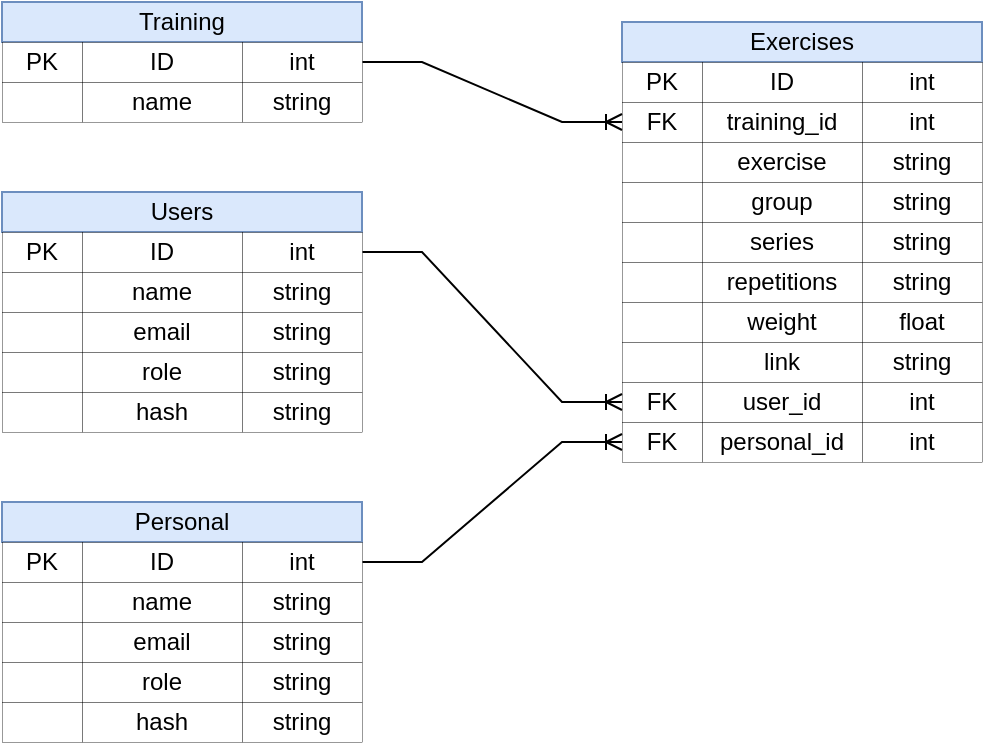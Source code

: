 <mxfile version="21.1.5" type="google">
  <diagram name="Página-1" id="XwKMnSegxOBEOdOsmYez">
    <mxGraphModel grid="1" page="1" gridSize="10" guides="1" tooltips="1" connect="1" arrows="1" fold="1" pageScale="1" pageWidth="827" pageHeight="1169" math="0" shadow="0">
      <root>
        <mxCell id="0" />
        <mxCell id="1" parent="0" />
        <mxCell id="dcb48vtWQPddEjnmjEV9-44" value="Exercises" style="rounded=0;whiteSpace=wrap;html=1;fillColor=#dae8fc;strokeColor=#6c8ebf;" vertex="1" parent="1">
          <mxGeometry x="570" y="440" width="180" height="20" as="geometry" />
        </mxCell>
        <mxCell id="dcb48vtWQPddEjnmjEV9-45" value="PK" style="rounded=0;whiteSpace=wrap;html=1;strokeWidth=0.2;" vertex="1" parent="1">
          <mxGeometry x="570" y="460" width="40" height="20" as="geometry" />
        </mxCell>
        <mxCell id="dcb48vtWQPddEjnmjEV9-46" value="ID" style="rounded=0;whiteSpace=wrap;html=1;strokeWidth=0.2;" vertex="1" parent="1">
          <mxGeometry x="610" y="460" width="80" height="20" as="geometry" />
        </mxCell>
        <mxCell id="dcb48vtWQPddEjnmjEV9-47" value="int" style="rounded=0;whiteSpace=wrap;html=1;strokeWidth=0.2;" vertex="1" parent="1">
          <mxGeometry x="690" y="460" width="60" height="20" as="geometry" />
        </mxCell>
        <mxCell id="dcb48vtWQPddEjnmjEV9-48" value="FK" style="rounded=0;whiteSpace=wrap;html=1;strokeWidth=0.2;" vertex="1" parent="1">
          <mxGeometry x="570" y="480" width="40" height="20" as="geometry" />
        </mxCell>
        <mxCell id="dcb48vtWQPddEjnmjEV9-49" value="training_id" style="rounded=0;whiteSpace=wrap;html=1;strokeWidth=0.2;" vertex="1" parent="1">
          <mxGeometry x="610" y="480" width="80" height="20" as="geometry" />
        </mxCell>
        <mxCell id="dcb48vtWQPddEjnmjEV9-50" value="int" style="rounded=0;whiteSpace=wrap;html=1;strokeWidth=0.2;" vertex="1" parent="1">
          <mxGeometry x="690" y="480" width="60" height="20" as="geometry" />
        </mxCell>
        <mxCell id="dcb48vtWQPddEjnmjEV9-51" value="" style="rounded=0;whiteSpace=wrap;html=1;strokeWidth=0.2;" vertex="1" parent="1">
          <mxGeometry x="570" y="500" width="40" height="20" as="geometry" />
        </mxCell>
        <mxCell id="dcb48vtWQPddEjnmjEV9-52" value="exercise" style="rounded=0;whiteSpace=wrap;html=1;strokeWidth=0.2;" vertex="1" parent="1">
          <mxGeometry x="610" y="500" width="80" height="20" as="geometry" />
        </mxCell>
        <mxCell id="dcb48vtWQPddEjnmjEV9-53" value="string" style="rounded=0;whiteSpace=wrap;html=1;strokeWidth=0.2;" vertex="1" parent="1">
          <mxGeometry x="690" y="500" width="60" height="20" as="geometry" />
        </mxCell>
        <mxCell id="dcb48vtWQPddEjnmjEV9-54" value="" style="rounded=0;whiteSpace=wrap;html=1;strokeWidth=0.2;" vertex="1" parent="1">
          <mxGeometry x="570" y="520" width="40" height="20" as="geometry" />
        </mxCell>
        <mxCell id="dcb48vtWQPddEjnmjEV9-55" value="group" style="rounded=0;whiteSpace=wrap;html=1;strokeWidth=0.2;" vertex="1" parent="1">
          <mxGeometry x="610" y="520" width="80" height="20" as="geometry" />
        </mxCell>
        <mxCell id="dcb48vtWQPddEjnmjEV9-56" value="string" style="rounded=0;whiteSpace=wrap;html=1;strokeWidth=0.2;" vertex="1" parent="1">
          <mxGeometry x="690" y="520" width="60" height="20" as="geometry" />
        </mxCell>
        <mxCell id="dcb48vtWQPddEjnmjEV9-57" value="" style="rounded=0;whiteSpace=wrap;html=1;strokeWidth=0.2;" vertex="1" parent="1">
          <mxGeometry x="570" y="540" width="40" height="20" as="geometry" />
        </mxCell>
        <mxCell id="dcb48vtWQPddEjnmjEV9-58" value="series" style="rounded=0;whiteSpace=wrap;html=1;strokeWidth=0.2;" vertex="1" parent="1">
          <mxGeometry x="610" y="540" width="80" height="20" as="geometry" />
        </mxCell>
        <mxCell id="dcb48vtWQPddEjnmjEV9-59" value="string" style="rounded=0;whiteSpace=wrap;html=1;strokeWidth=0.2;" vertex="1" parent="1">
          <mxGeometry x="690" y="540" width="60" height="20" as="geometry" />
        </mxCell>
        <mxCell id="dcb48vtWQPddEjnmjEV9-60" value="" style="rounded=0;whiteSpace=wrap;html=1;strokeWidth=0.2;" vertex="1" parent="1">
          <mxGeometry x="570" y="560" width="40" height="20" as="geometry" />
        </mxCell>
        <mxCell id="dcb48vtWQPddEjnmjEV9-61" value="repetitions" style="rounded=0;whiteSpace=wrap;html=1;strokeWidth=0.2;" vertex="1" parent="1">
          <mxGeometry x="610" y="560" width="80" height="20" as="geometry" />
        </mxCell>
        <mxCell id="dcb48vtWQPddEjnmjEV9-62" value="string" style="rounded=0;whiteSpace=wrap;html=1;strokeWidth=0.2;" vertex="1" parent="1">
          <mxGeometry x="690" y="560" width="60" height="20" as="geometry" />
        </mxCell>
        <mxCell id="dcb48vtWQPddEjnmjEV9-63" value="" style="rounded=0;whiteSpace=wrap;html=1;strokeWidth=0.2;" vertex="1" parent="1">
          <mxGeometry x="570" y="580" width="40" height="20" as="geometry" />
        </mxCell>
        <mxCell id="dcb48vtWQPddEjnmjEV9-64" value="weight" style="rounded=0;whiteSpace=wrap;html=1;strokeWidth=0.2;" vertex="1" parent="1">
          <mxGeometry x="610" y="580" width="80" height="20" as="geometry" />
        </mxCell>
        <mxCell id="dcb48vtWQPddEjnmjEV9-65" value="float" style="rounded=0;whiteSpace=wrap;html=1;strokeWidth=0.2;" vertex="1" parent="1">
          <mxGeometry x="690" y="580" width="60" height="20" as="geometry" />
        </mxCell>
        <mxCell id="dcb48vtWQPddEjnmjEV9-66" value="" style="rounded=0;whiteSpace=wrap;html=1;strokeWidth=0.2;" vertex="1" parent="1">
          <mxGeometry x="570" y="600" width="40" height="20" as="geometry" />
        </mxCell>
        <mxCell id="dcb48vtWQPddEjnmjEV9-67" value="link" style="rounded=0;whiteSpace=wrap;html=1;strokeWidth=0.2;" vertex="1" parent="1">
          <mxGeometry x="610" y="600" width="80" height="20" as="geometry" />
        </mxCell>
        <mxCell id="dcb48vtWQPddEjnmjEV9-68" value="string" style="rounded=0;whiteSpace=wrap;html=1;strokeWidth=0.2;" vertex="1" parent="1">
          <mxGeometry x="690" y="600" width="60" height="20" as="geometry" />
        </mxCell>
        <mxCell id="dcb48vtWQPddEjnmjEV9-69" value="FK" style="rounded=0;whiteSpace=wrap;html=1;strokeWidth=0.2;" vertex="1" parent="1">
          <mxGeometry x="570" y="620" width="40" height="20" as="geometry" />
        </mxCell>
        <mxCell id="dcb48vtWQPddEjnmjEV9-70" value="user_id" style="rounded=0;whiteSpace=wrap;html=1;strokeWidth=0.2;" vertex="1" parent="1">
          <mxGeometry x="610" y="620" width="80" height="20" as="geometry" />
        </mxCell>
        <mxCell id="dcb48vtWQPddEjnmjEV9-71" value="int" style="rounded=0;whiteSpace=wrap;html=1;strokeWidth=0.2;" vertex="1" parent="1">
          <mxGeometry x="690" y="620" width="60" height="20" as="geometry" />
        </mxCell>
        <mxCell id="dcb48vtWQPddEjnmjEV9-72" value="FK" style="rounded=0;whiteSpace=wrap;html=1;strokeWidth=0.2;" vertex="1" parent="1">
          <mxGeometry x="570" y="640" width="40" height="20" as="geometry" />
        </mxCell>
        <mxCell id="dcb48vtWQPddEjnmjEV9-73" value="personal_id" style="rounded=0;whiteSpace=wrap;html=1;strokeWidth=0.2;" vertex="1" parent="1">
          <mxGeometry x="610" y="640" width="80" height="20" as="geometry" />
        </mxCell>
        <mxCell id="dcb48vtWQPddEjnmjEV9-74" value="int" style="rounded=0;whiteSpace=wrap;html=1;strokeWidth=0.2;" vertex="1" parent="1">
          <mxGeometry x="690" y="640" width="60" height="20" as="geometry" />
        </mxCell>
        <mxCell id="dcb48vtWQPddEjnmjEV9-88" value="" style="edgeStyle=entityRelationEdgeStyle;fontSize=12;html=1;endArrow=ERoneToMany;rounded=0;exitX=1;exitY=0.5;exitDx=0;exitDy=0;entryX=0;entryY=0.5;entryDx=0;entryDy=0;" edge="1" parent="1" source="dcb48vtWQPddEjnmjEV9-14" target="dcb48vtWQPddEjnmjEV9-69">
          <mxGeometry width="100" height="100" relative="1" as="geometry">
            <mxPoint x="330" y="740" as="sourcePoint" />
            <mxPoint x="430" y="640" as="targetPoint" />
          </mxGeometry>
        </mxCell>
        <mxCell id="dcb48vtWQPddEjnmjEV9-90" value="" style="edgeStyle=entityRelationEdgeStyle;fontSize=12;html=1;endArrow=ERoneToMany;rounded=0;entryX=0;entryY=0.5;entryDx=0;entryDy=0;exitX=1;exitY=0.5;exitDx=0;exitDy=0;" edge="1" parent="1" source="dcb48vtWQPddEjnmjEV9-31" target="dcb48vtWQPddEjnmjEV9-72">
          <mxGeometry width="100" height="100" relative="1" as="geometry">
            <mxPoint x="550" y="510" as="sourcePoint" />
            <mxPoint x="650" y="410" as="targetPoint" />
          </mxGeometry>
        </mxCell>
        <mxCell id="dcb48vtWQPddEjnmjEV9-93" value="" style="edgeStyle=entityRelationEdgeStyle;fontSize=12;html=1;endArrow=ERoneToMany;rounded=0;entryX=0;entryY=0.5;entryDx=0;entryDy=0;exitX=1;exitY=0.5;exitDx=0;exitDy=0;" edge="1" parent="1" source="dcb48vtWQPddEjnmjEV9-78" target="dcb48vtWQPddEjnmjEV9-48">
          <mxGeometry width="100" height="100" relative="1" as="geometry">
            <mxPoint x="540" y="290" as="sourcePoint" />
            <mxPoint x="640" y="430" as="targetPoint" />
          </mxGeometry>
        </mxCell>
        <mxCell id="dcb48vtWQPddEjnmjEV9-95" value="" style="group" connectable="0" vertex="1" parent="1">
          <mxGeometry x="260" y="680" width="180" height="120" as="geometry" />
        </mxCell>
        <mxCell id="dcb48vtWQPddEjnmjEV9-28" value="Personal" style="rounded=0;whiteSpace=wrap;html=1;fillColor=#dae8fc;strokeColor=#6c8ebf;" vertex="1" parent="dcb48vtWQPddEjnmjEV9-95">
          <mxGeometry width="180" height="20" as="geometry" />
        </mxCell>
        <mxCell id="dcb48vtWQPddEjnmjEV9-29" value="PK" style="rounded=0;whiteSpace=wrap;html=1;strokeWidth=0.2;" vertex="1" parent="dcb48vtWQPddEjnmjEV9-95">
          <mxGeometry y="20" width="40" height="20" as="geometry" />
        </mxCell>
        <mxCell id="dcb48vtWQPddEjnmjEV9-30" value="ID" style="rounded=0;whiteSpace=wrap;html=1;strokeWidth=0.2;" vertex="1" parent="dcb48vtWQPddEjnmjEV9-95">
          <mxGeometry x="40" y="20" width="80" height="20" as="geometry" />
        </mxCell>
        <mxCell id="dcb48vtWQPddEjnmjEV9-31" value="int" style="rounded=0;whiteSpace=wrap;html=1;strokeWidth=0.2;" vertex="1" parent="dcb48vtWQPddEjnmjEV9-95">
          <mxGeometry x="120" y="20" width="60" height="20" as="geometry" />
        </mxCell>
        <mxCell id="dcb48vtWQPddEjnmjEV9-32" value="" style="rounded=0;whiteSpace=wrap;html=1;strokeWidth=0.2;" vertex="1" parent="dcb48vtWQPddEjnmjEV9-95">
          <mxGeometry y="40" width="40" height="20" as="geometry" />
        </mxCell>
        <mxCell id="dcb48vtWQPddEjnmjEV9-33" value="name" style="rounded=0;whiteSpace=wrap;html=1;strokeWidth=0.2;" vertex="1" parent="dcb48vtWQPddEjnmjEV9-95">
          <mxGeometry x="40" y="40" width="80" height="20" as="geometry" />
        </mxCell>
        <mxCell id="dcb48vtWQPddEjnmjEV9-34" value="string" style="rounded=0;whiteSpace=wrap;html=1;strokeWidth=0.2;" vertex="1" parent="dcb48vtWQPddEjnmjEV9-95">
          <mxGeometry x="120" y="40" width="60" height="20" as="geometry" />
        </mxCell>
        <mxCell id="dcb48vtWQPddEjnmjEV9-35" value="" style="rounded=0;whiteSpace=wrap;html=1;strokeWidth=0.2;" vertex="1" parent="dcb48vtWQPddEjnmjEV9-95">
          <mxGeometry y="60" width="40" height="20" as="geometry" />
        </mxCell>
        <mxCell id="dcb48vtWQPddEjnmjEV9-36" value="email" style="rounded=0;whiteSpace=wrap;html=1;strokeWidth=0.2;" vertex="1" parent="dcb48vtWQPddEjnmjEV9-95">
          <mxGeometry x="40" y="60" width="80" height="20" as="geometry" />
        </mxCell>
        <mxCell id="dcb48vtWQPddEjnmjEV9-37" value="string" style="rounded=0;whiteSpace=wrap;html=1;strokeWidth=0.2;" vertex="1" parent="dcb48vtWQPddEjnmjEV9-95">
          <mxGeometry x="120" y="60" width="60" height="20" as="geometry" />
        </mxCell>
        <mxCell id="dcb48vtWQPddEjnmjEV9-38" value="" style="rounded=0;whiteSpace=wrap;html=1;strokeWidth=0.2;" vertex="1" parent="dcb48vtWQPddEjnmjEV9-95">
          <mxGeometry y="80" width="40" height="20" as="geometry" />
        </mxCell>
        <mxCell id="dcb48vtWQPddEjnmjEV9-39" value="role" style="rounded=0;whiteSpace=wrap;html=1;strokeWidth=0.2;" vertex="1" parent="dcb48vtWQPddEjnmjEV9-95">
          <mxGeometry x="40" y="80" width="80" height="20" as="geometry" />
        </mxCell>
        <mxCell id="dcb48vtWQPddEjnmjEV9-40" value="string" style="rounded=0;whiteSpace=wrap;html=1;strokeWidth=0.2;" vertex="1" parent="dcb48vtWQPddEjnmjEV9-95">
          <mxGeometry x="120" y="80" width="60" height="20" as="geometry" />
        </mxCell>
        <mxCell id="dcb48vtWQPddEjnmjEV9-41" value="" style="rounded=0;whiteSpace=wrap;html=1;strokeWidth=0.2;" vertex="1" parent="dcb48vtWQPddEjnmjEV9-95">
          <mxGeometry y="100" width="40" height="20" as="geometry" />
        </mxCell>
        <mxCell id="dcb48vtWQPddEjnmjEV9-42" value="hash" style="rounded=0;whiteSpace=wrap;html=1;strokeWidth=0.2;" vertex="1" parent="dcb48vtWQPddEjnmjEV9-95">
          <mxGeometry x="40" y="100" width="80" height="20" as="geometry" />
        </mxCell>
        <mxCell id="dcb48vtWQPddEjnmjEV9-43" value="string" style="rounded=0;whiteSpace=wrap;html=1;strokeWidth=0.2;" vertex="1" parent="dcb48vtWQPddEjnmjEV9-95">
          <mxGeometry x="120" y="100" width="60" height="20" as="geometry" />
        </mxCell>
        <mxCell id="dcb48vtWQPddEjnmjEV9-96" value="" style="group" connectable="0" vertex="1" parent="1">
          <mxGeometry x="260" y="430" width="180" height="60" as="geometry" />
        </mxCell>
        <mxCell id="dcb48vtWQPddEjnmjEV9-75" value="Training" style="rounded=0;whiteSpace=wrap;html=1;fillColor=#dae8fc;strokeColor=#6c8ebf;" vertex="1" parent="dcb48vtWQPddEjnmjEV9-96">
          <mxGeometry width="180" height="20" as="geometry" />
        </mxCell>
        <mxCell id="dcb48vtWQPddEjnmjEV9-76" value="PK" style="rounded=0;whiteSpace=wrap;html=1;strokeWidth=0.2;" vertex="1" parent="dcb48vtWQPddEjnmjEV9-96">
          <mxGeometry y="20" width="40" height="20" as="geometry" />
        </mxCell>
        <mxCell id="dcb48vtWQPddEjnmjEV9-77" value="ID" style="rounded=0;whiteSpace=wrap;html=1;strokeWidth=0.2;" vertex="1" parent="dcb48vtWQPddEjnmjEV9-96">
          <mxGeometry x="40" y="20" width="80" height="20" as="geometry" />
        </mxCell>
        <mxCell id="dcb48vtWQPddEjnmjEV9-78" value="int" style="rounded=0;whiteSpace=wrap;html=1;strokeWidth=0.2;" vertex="1" parent="dcb48vtWQPddEjnmjEV9-96">
          <mxGeometry x="120" y="20" width="60" height="20" as="geometry" />
        </mxCell>
        <mxCell id="dcb48vtWQPddEjnmjEV9-79" value="" style="rounded=0;whiteSpace=wrap;html=1;strokeWidth=0.2;" vertex="1" parent="dcb48vtWQPddEjnmjEV9-96">
          <mxGeometry y="40" width="40" height="20" as="geometry" />
        </mxCell>
        <mxCell id="dcb48vtWQPddEjnmjEV9-80" value="name" style="rounded=0;whiteSpace=wrap;html=1;strokeWidth=0.2;" vertex="1" parent="dcb48vtWQPddEjnmjEV9-96">
          <mxGeometry x="40" y="40" width="80" height="20" as="geometry" />
        </mxCell>
        <mxCell id="dcb48vtWQPddEjnmjEV9-81" value="string" style="rounded=0;whiteSpace=wrap;html=1;strokeWidth=0.2;" vertex="1" parent="dcb48vtWQPddEjnmjEV9-96">
          <mxGeometry x="120" y="40" width="60" height="20" as="geometry" />
        </mxCell>
        <mxCell id="dcb48vtWQPddEjnmjEV9-97" value="" style="group" connectable="0" vertex="1" parent="1">
          <mxGeometry x="260" y="525" width="180" height="120" as="geometry" />
        </mxCell>
        <mxCell id="dcb48vtWQPddEjnmjEV9-10" value="Users" style="rounded=0;whiteSpace=wrap;html=1;fillColor=#dae8fc;strokeColor=#6c8ebf;" vertex="1" parent="dcb48vtWQPddEjnmjEV9-97">
          <mxGeometry width="180" height="20" as="geometry" />
        </mxCell>
        <mxCell id="dcb48vtWQPddEjnmjEV9-12" value="PK" style="rounded=0;whiteSpace=wrap;html=1;strokeWidth=0.2;" vertex="1" parent="dcb48vtWQPddEjnmjEV9-97">
          <mxGeometry y="20" width="40" height="20" as="geometry" />
        </mxCell>
        <mxCell id="dcb48vtWQPddEjnmjEV9-13" value="ID" style="rounded=0;whiteSpace=wrap;html=1;strokeWidth=0.2;" vertex="1" parent="dcb48vtWQPddEjnmjEV9-97">
          <mxGeometry x="40" y="20" width="80" height="20" as="geometry" />
        </mxCell>
        <mxCell id="dcb48vtWQPddEjnmjEV9-14" value="int" style="rounded=0;whiteSpace=wrap;html=1;strokeWidth=0.2;" vertex="1" parent="dcb48vtWQPddEjnmjEV9-97">
          <mxGeometry x="120" y="20" width="60" height="20" as="geometry" />
        </mxCell>
        <mxCell id="dcb48vtWQPddEjnmjEV9-16" value="" style="rounded=0;whiteSpace=wrap;html=1;strokeWidth=0.2;" vertex="1" parent="dcb48vtWQPddEjnmjEV9-97">
          <mxGeometry y="40" width="40" height="20" as="geometry" />
        </mxCell>
        <mxCell id="dcb48vtWQPddEjnmjEV9-17" value="name" style="rounded=0;whiteSpace=wrap;html=1;strokeWidth=0.2;" vertex="1" parent="dcb48vtWQPddEjnmjEV9-97">
          <mxGeometry x="40" y="40" width="80" height="20" as="geometry" />
        </mxCell>
        <mxCell id="dcb48vtWQPddEjnmjEV9-18" value="string" style="rounded=0;whiteSpace=wrap;html=1;strokeWidth=0.2;" vertex="1" parent="dcb48vtWQPddEjnmjEV9-97">
          <mxGeometry x="120" y="40" width="60" height="20" as="geometry" />
        </mxCell>
        <mxCell id="dcb48vtWQPddEjnmjEV9-19" value="" style="rounded=0;whiteSpace=wrap;html=1;strokeWidth=0.2;" vertex="1" parent="dcb48vtWQPddEjnmjEV9-97">
          <mxGeometry y="60" width="40" height="20" as="geometry" />
        </mxCell>
        <mxCell id="dcb48vtWQPddEjnmjEV9-20" value="email" style="rounded=0;whiteSpace=wrap;html=1;strokeWidth=0.2;" vertex="1" parent="dcb48vtWQPddEjnmjEV9-97">
          <mxGeometry x="40" y="60" width="80" height="20" as="geometry" />
        </mxCell>
        <mxCell id="dcb48vtWQPddEjnmjEV9-21" value="string" style="rounded=0;whiteSpace=wrap;html=1;strokeWidth=0.2;" vertex="1" parent="dcb48vtWQPddEjnmjEV9-97">
          <mxGeometry x="120" y="60" width="60" height="20" as="geometry" />
        </mxCell>
        <mxCell id="dcb48vtWQPddEjnmjEV9-22" value="" style="rounded=0;whiteSpace=wrap;html=1;strokeWidth=0.2;" vertex="1" parent="dcb48vtWQPddEjnmjEV9-97">
          <mxGeometry y="80" width="40" height="20" as="geometry" />
        </mxCell>
        <mxCell id="dcb48vtWQPddEjnmjEV9-23" value="role" style="rounded=0;whiteSpace=wrap;html=1;strokeWidth=0.2;" vertex="1" parent="dcb48vtWQPddEjnmjEV9-97">
          <mxGeometry x="40" y="80" width="80" height="20" as="geometry" />
        </mxCell>
        <mxCell id="dcb48vtWQPddEjnmjEV9-24" value="string" style="rounded=0;whiteSpace=wrap;html=1;strokeWidth=0.2;" vertex="1" parent="dcb48vtWQPddEjnmjEV9-97">
          <mxGeometry x="120" y="80" width="60" height="20" as="geometry" />
        </mxCell>
        <mxCell id="dcb48vtWQPddEjnmjEV9-25" value="" style="rounded=0;whiteSpace=wrap;html=1;strokeWidth=0.2;" vertex="1" parent="dcb48vtWQPddEjnmjEV9-97">
          <mxGeometry y="100" width="40" height="20" as="geometry" />
        </mxCell>
        <mxCell id="dcb48vtWQPddEjnmjEV9-26" value="hash" style="rounded=0;whiteSpace=wrap;html=1;strokeWidth=0.2;" vertex="1" parent="dcb48vtWQPddEjnmjEV9-97">
          <mxGeometry x="40" y="100" width="80" height="20" as="geometry" />
        </mxCell>
        <mxCell id="dcb48vtWQPddEjnmjEV9-27" value="string" style="rounded=0;whiteSpace=wrap;html=1;strokeWidth=0.2;" vertex="1" parent="dcb48vtWQPddEjnmjEV9-97">
          <mxGeometry x="120" y="100" width="60" height="20" as="geometry" />
        </mxCell>
      </root>
    </mxGraphModel>
  </diagram>
</mxfile>

